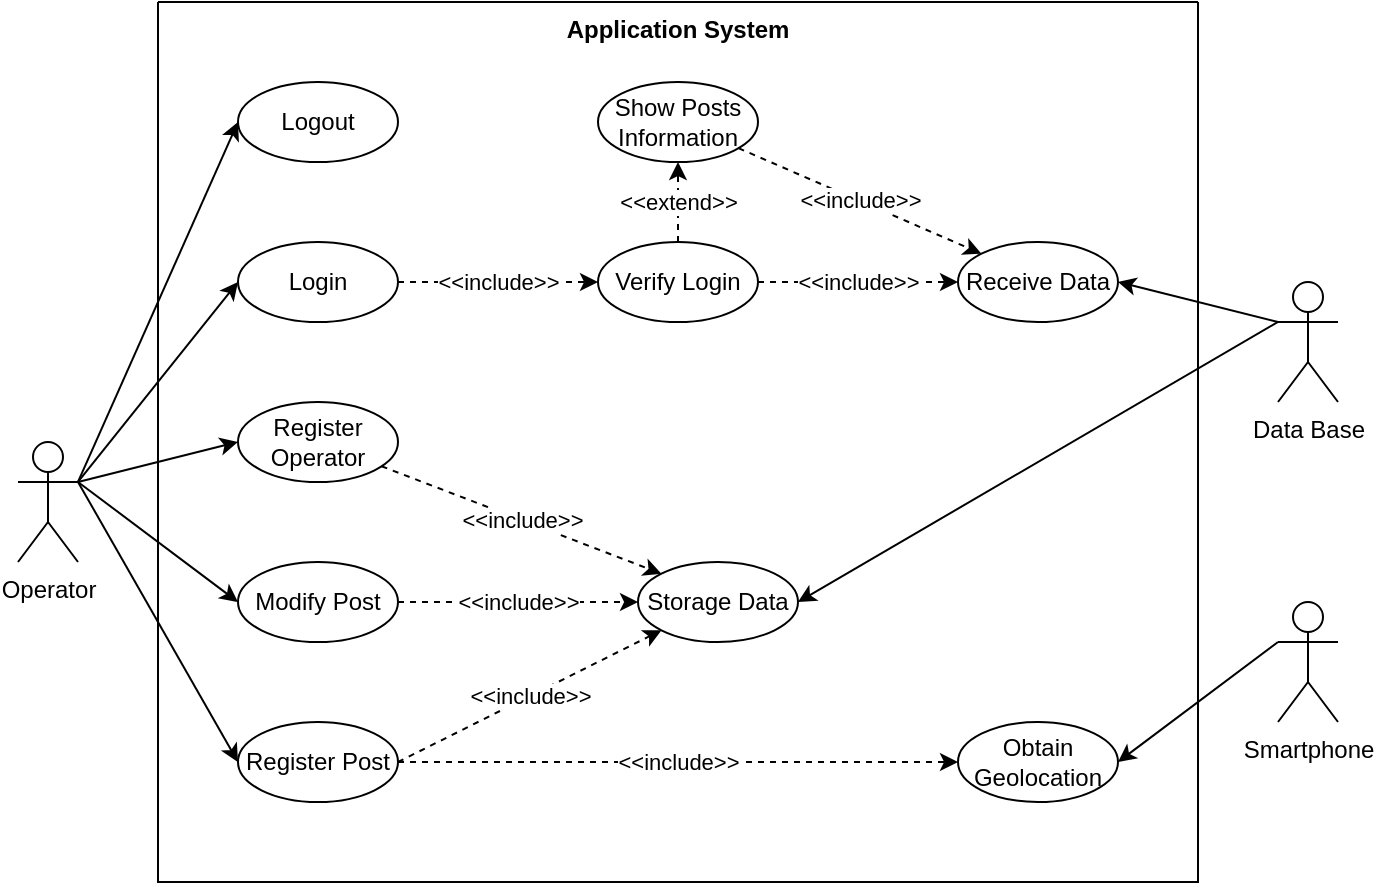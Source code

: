 <mxfile version="15.7.3" type="github" pages="4">
  <diagram id="smE5fnJAyVyCLhYMQo8Z" name="AppSystem_UseCases">
    <mxGraphModel dx="1422" dy="793" grid="1" gridSize="10" guides="1" tooltips="1" connect="1" arrows="1" fold="1" page="1" pageScale="1" pageWidth="827" pageHeight="1169" math="0" shadow="0">
      <root>
        <mxCell id="0" />
        <mxCell id="1" parent="0" />
        <mxCell id="Z5xYq3RRcm3EjHd7aSkA-1" value="Application System" style="swimlane;startSize=0;verticalAlign=top;" vertex="1" parent="1">
          <mxGeometry x="120" y="120" width="520" height="440" as="geometry" />
        </mxCell>
        <mxCell id="Z5xYq3RRcm3EjHd7aSkA-31" value="&amp;lt;&amp;lt;include&amp;gt;&amp;gt;" style="edgeStyle=none;rounded=0;orthogonalLoop=1;jettySize=auto;html=1;entryX=0;entryY=0.5;entryDx=0;entryDy=0;dashed=1;" edge="1" parent="Z5xYq3RRcm3EjHd7aSkA-1" source="Z5xYq3RRcm3EjHd7aSkA-7" target="Z5xYq3RRcm3EjHd7aSkA-28">
          <mxGeometry relative="1" as="geometry" />
        </mxCell>
        <mxCell id="Z5xYq3RRcm3EjHd7aSkA-7" value="Login" style="ellipse;whiteSpace=wrap;html=1;" vertex="1" parent="Z5xYq3RRcm3EjHd7aSkA-1">
          <mxGeometry x="40" y="120" width="80" height="40" as="geometry" />
        </mxCell>
        <mxCell id="Z5xYq3RRcm3EjHd7aSkA-8" value="Logout" style="ellipse;whiteSpace=wrap;html=1;" vertex="1" parent="Z5xYq3RRcm3EjHd7aSkA-1">
          <mxGeometry x="40" y="40" width="80" height="40" as="geometry" />
        </mxCell>
        <mxCell id="Z5xYq3RRcm3EjHd7aSkA-55" value="&amp;lt;&amp;lt;include&amp;gt;&amp;gt;" style="edgeStyle=none;rounded=0;orthogonalLoop=1;jettySize=auto;html=1;entryX=0;entryY=0;entryDx=0;entryDy=0;dashed=1;" edge="1" parent="Z5xYq3RRcm3EjHd7aSkA-1" source="Z5xYq3RRcm3EjHd7aSkA-9" target="Z5xYq3RRcm3EjHd7aSkA-23">
          <mxGeometry relative="1" as="geometry" />
        </mxCell>
        <mxCell id="Z5xYq3RRcm3EjHd7aSkA-9" value="Register Operator" style="ellipse;whiteSpace=wrap;html=1;" vertex="1" parent="Z5xYq3RRcm3EjHd7aSkA-1">
          <mxGeometry x="40" y="200" width="80" height="40" as="geometry" />
        </mxCell>
        <mxCell id="Z5xYq3RRcm3EjHd7aSkA-26" value="&amp;lt;&amp;lt;include&amp;gt;&amp;gt;" style="edgeStyle=none;rounded=0;orthogonalLoop=1;jettySize=auto;html=1;entryX=0;entryY=0.5;entryDx=0;entryDy=0;exitX=1;exitY=0.5;exitDx=0;exitDy=0;dashed=1;" edge="1" parent="Z5xYq3RRcm3EjHd7aSkA-1" source="Z5xYq3RRcm3EjHd7aSkA-17" target="Z5xYq3RRcm3EjHd7aSkA-23">
          <mxGeometry relative="1" as="geometry" />
        </mxCell>
        <mxCell id="Z5xYq3RRcm3EjHd7aSkA-17" value="&lt;div&gt;Modify Post&lt;br&gt;&lt;/div&gt;" style="ellipse;whiteSpace=wrap;html=1;" vertex="1" parent="Z5xYq3RRcm3EjHd7aSkA-1">
          <mxGeometry x="40" y="280" width="80" height="40" as="geometry" />
        </mxCell>
        <mxCell id="Z5xYq3RRcm3EjHd7aSkA-22" value="&amp;lt;&amp;lt;include&amp;gt;&amp;gt;" style="edgeStyle=none;rounded=0;orthogonalLoop=1;jettySize=auto;html=1;entryX=0;entryY=0.5;entryDx=0;entryDy=0;dashed=1;" edge="1" parent="Z5xYq3RRcm3EjHd7aSkA-1" source="Z5xYq3RRcm3EjHd7aSkA-18" target="Z5xYq3RRcm3EjHd7aSkA-20">
          <mxGeometry relative="1" as="geometry">
            <Array as="points">
              <mxPoint x="180" y="380" />
            </Array>
          </mxGeometry>
        </mxCell>
        <mxCell id="Z5xYq3RRcm3EjHd7aSkA-52" value="&amp;lt;&amp;lt;include&amp;gt;&amp;gt;" style="edgeStyle=none;rounded=0;orthogonalLoop=1;jettySize=auto;html=1;entryX=0;entryY=1;entryDx=0;entryDy=0;dashed=1;exitX=1;exitY=0.5;exitDx=0;exitDy=0;" edge="1" parent="Z5xYq3RRcm3EjHd7aSkA-1" source="Z5xYq3RRcm3EjHd7aSkA-18" target="Z5xYq3RRcm3EjHd7aSkA-23">
          <mxGeometry relative="1" as="geometry" />
        </mxCell>
        <mxCell id="Z5xYq3RRcm3EjHd7aSkA-18" value="&lt;div&gt;Register Post&lt;br&gt;&lt;/div&gt;" style="ellipse;whiteSpace=wrap;html=1;" vertex="1" parent="Z5xYq3RRcm3EjHd7aSkA-1">
          <mxGeometry x="40" y="360" width="80" height="40" as="geometry" />
        </mxCell>
        <mxCell id="Z5xYq3RRcm3EjHd7aSkA-20" value="Obtain Geolocation" style="ellipse;whiteSpace=wrap;html=1;" vertex="1" parent="Z5xYq3RRcm3EjHd7aSkA-1">
          <mxGeometry x="400" y="360" width="80" height="40" as="geometry" />
        </mxCell>
        <mxCell id="Z5xYq3RRcm3EjHd7aSkA-23" value="Storage Data" style="ellipse;whiteSpace=wrap;html=1;" vertex="1" parent="Z5xYq3RRcm3EjHd7aSkA-1">
          <mxGeometry x="240" y="280" width="80" height="40" as="geometry" />
        </mxCell>
        <mxCell id="Z5xYq3RRcm3EjHd7aSkA-33" value="&amp;lt;&amp;lt;extend&amp;gt;&amp;gt;" style="edgeStyle=none;rounded=0;orthogonalLoop=1;jettySize=auto;html=1;entryX=0.5;entryY=1;entryDx=0;entryDy=0;dashed=1;" edge="1" parent="Z5xYq3RRcm3EjHd7aSkA-1" source="Z5xYq3RRcm3EjHd7aSkA-28" target="Z5xYq3RRcm3EjHd7aSkA-32">
          <mxGeometry relative="1" as="geometry" />
        </mxCell>
        <mxCell id="Z5xYq3RRcm3EjHd7aSkA-28" value="Verify Login" style="ellipse;whiteSpace=wrap;html=1;" vertex="1" parent="Z5xYq3RRcm3EjHd7aSkA-1">
          <mxGeometry x="220" y="120" width="80" height="40" as="geometry" />
        </mxCell>
        <mxCell id="Z5xYq3RRcm3EjHd7aSkA-53" value="&amp;lt;&amp;lt;include&amp;gt;&amp;gt;" style="edgeStyle=none;rounded=0;orthogonalLoop=1;jettySize=auto;html=1;entryX=0;entryY=0;entryDx=0;entryDy=0;dashed=1;" edge="1" parent="Z5xYq3RRcm3EjHd7aSkA-1" source="Z5xYq3RRcm3EjHd7aSkA-32" target="Z5xYq3RRcm3EjHd7aSkA-34">
          <mxGeometry relative="1" as="geometry" />
        </mxCell>
        <mxCell id="Z5xYq3RRcm3EjHd7aSkA-32" value="Show Posts Information" style="ellipse;whiteSpace=wrap;html=1;" vertex="1" parent="Z5xYq3RRcm3EjHd7aSkA-1">
          <mxGeometry x="220" y="40" width="80" height="40" as="geometry" />
        </mxCell>
        <mxCell id="Z5xYq3RRcm3EjHd7aSkA-51" value="&amp;lt;&amp;lt;include&amp;gt;&amp;gt;" style="edgeStyle=none;rounded=0;orthogonalLoop=1;jettySize=auto;html=1;dashed=1;exitX=1;exitY=0.5;exitDx=0;exitDy=0;entryX=0;entryY=0.5;entryDx=0;entryDy=0;" edge="1" parent="Z5xYq3RRcm3EjHd7aSkA-1" source="Z5xYq3RRcm3EjHd7aSkA-28" target="Z5xYq3RRcm3EjHd7aSkA-34">
          <mxGeometry relative="1" as="geometry" />
        </mxCell>
        <mxCell id="Z5xYq3RRcm3EjHd7aSkA-34" value="Receive Data" style="ellipse;whiteSpace=wrap;html=1;" vertex="1" parent="Z5xYq3RRcm3EjHd7aSkA-1">
          <mxGeometry x="400" y="120" width="80" height="40" as="geometry" />
        </mxCell>
        <mxCell id="Z5xYq3RRcm3EjHd7aSkA-21" style="edgeStyle=none;rounded=0;orthogonalLoop=1;jettySize=auto;html=1;exitX=0;exitY=0.333;exitDx=0;exitDy=0;exitPerimeter=0;entryX=1;entryY=0.5;entryDx=0;entryDy=0;" edge="1" parent="1" source="Z5xYq3RRcm3EjHd7aSkA-2" target="Z5xYq3RRcm3EjHd7aSkA-20">
          <mxGeometry relative="1" as="geometry" />
        </mxCell>
        <mxCell id="Z5xYq3RRcm3EjHd7aSkA-2" value="Smartphone" style="shape=umlActor;verticalLabelPosition=bottom;verticalAlign=top;html=1;outlineConnect=0;" vertex="1" parent="1">
          <mxGeometry x="680" y="420" width="30" height="60" as="geometry" />
        </mxCell>
        <mxCell id="Z5xYq3RRcm3EjHd7aSkA-11" style="rounded=0;orthogonalLoop=1;jettySize=auto;html=1;exitX=1;exitY=0.333;exitDx=0;exitDy=0;exitPerimeter=0;entryX=0;entryY=0.5;entryDx=0;entryDy=0;" edge="1" parent="1" source="Z5xYq3RRcm3EjHd7aSkA-6" target="Z5xYq3RRcm3EjHd7aSkA-8">
          <mxGeometry relative="1" as="geometry" />
        </mxCell>
        <mxCell id="Z5xYq3RRcm3EjHd7aSkA-12" style="edgeStyle=none;rounded=0;orthogonalLoop=1;jettySize=auto;html=1;exitX=1;exitY=0.333;exitDx=0;exitDy=0;exitPerimeter=0;entryX=0;entryY=0.5;entryDx=0;entryDy=0;" edge="1" parent="1" source="Z5xYq3RRcm3EjHd7aSkA-6" target="Z5xYq3RRcm3EjHd7aSkA-9">
          <mxGeometry relative="1" as="geometry" />
        </mxCell>
        <mxCell id="Z5xYq3RRcm3EjHd7aSkA-13" style="edgeStyle=none;rounded=0;orthogonalLoop=1;jettySize=auto;html=1;exitX=1;exitY=0.333;exitDx=0;exitDy=0;exitPerimeter=0;entryX=0;entryY=0.5;entryDx=0;entryDy=0;" edge="1" parent="1" source="Z5xYq3RRcm3EjHd7aSkA-6" target="Z5xYq3RRcm3EjHd7aSkA-7">
          <mxGeometry relative="1" as="geometry" />
        </mxCell>
        <mxCell id="Z5xYq3RRcm3EjHd7aSkA-19" style="edgeStyle=none;rounded=0;orthogonalLoop=1;jettySize=auto;html=1;exitX=1;exitY=0.333;exitDx=0;exitDy=0;exitPerimeter=0;entryX=0;entryY=0.5;entryDx=0;entryDy=0;" edge="1" parent="1" source="Z5xYq3RRcm3EjHd7aSkA-6" target="Z5xYq3RRcm3EjHd7aSkA-18">
          <mxGeometry relative="1" as="geometry" />
        </mxCell>
        <mxCell id="Z5xYq3RRcm3EjHd7aSkA-24" style="edgeStyle=none;rounded=0;orthogonalLoop=1;jettySize=auto;html=1;exitX=1;exitY=0.333;exitDx=0;exitDy=0;exitPerimeter=0;entryX=0;entryY=0.5;entryDx=0;entryDy=0;" edge="1" parent="1" source="Z5xYq3RRcm3EjHd7aSkA-6" target="Z5xYq3RRcm3EjHd7aSkA-17">
          <mxGeometry relative="1" as="geometry" />
        </mxCell>
        <mxCell id="Z5xYq3RRcm3EjHd7aSkA-6" value="Operator" style="shape=umlActor;verticalLabelPosition=bottom;verticalAlign=top;html=1;outlineConnect=0;" vertex="1" parent="1">
          <mxGeometry x="50" y="340" width="30" height="60" as="geometry" />
        </mxCell>
        <mxCell id="Z5xYq3RRcm3EjHd7aSkA-25" style="edgeStyle=none;rounded=0;orthogonalLoop=1;jettySize=auto;html=1;exitX=0;exitY=0.333;exitDx=0;exitDy=0;exitPerimeter=0;entryX=1;entryY=0.5;entryDx=0;entryDy=0;" edge="1" parent="1" source="Z5xYq3RRcm3EjHd7aSkA-10" target="Z5xYq3RRcm3EjHd7aSkA-23">
          <mxGeometry relative="1" as="geometry" />
        </mxCell>
        <mxCell id="Z5xYq3RRcm3EjHd7aSkA-50" style="edgeStyle=none;rounded=0;orthogonalLoop=1;jettySize=auto;html=1;exitX=0;exitY=0.333;exitDx=0;exitDy=0;exitPerimeter=0;entryX=1;entryY=0.5;entryDx=0;entryDy=0;" edge="1" parent="1" source="Z5xYq3RRcm3EjHd7aSkA-10" target="Z5xYq3RRcm3EjHd7aSkA-34">
          <mxGeometry relative="1" as="geometry" />
        </mxCell>
        <mxCell id="Z5xYq3RRcm3EjHd7aSkA-10" value="Data Base" style="shape=umlActor;verticalLabelPosition=bottom;verticalAlign=top;html=1;outlineConnect=0;" vertex="1" parent="1">
          <mxGeometry x="680" y="260" width="30" height="60" as="geometry" />
        </mxCell>
      </root>
    </mxGraphModel>
  </diagram>
  <diagram name="WebSiteSys_UseCases" id="4FfJd1EmiULP9ebMevSI">
    <mxGraphModel dx="1422" dy="793" grid="1" gridSize="10" guides="1" tooltips="1" connect="1" arrows="1" fold="1" page="1" pageScale="1" pageWidth="827" pageHeight="1169" math="0" shadow="0">
      <root>
        <mxCell id="5bZJ5uvaay_0yBccqVm7-0" />
        <mxCell id="5bZJ5uvaay_0yBccqVm7-1" parent="5bZJ5uvaay_0yBccqVm7-0" />
        <mxCell id="5bZJ5uvaay_0yBccqVm7-2" value="Web Site System" style="swimlane;startSize=0;verticalAlign=top;" vertex="1" parent="5bZJ5uvaay_0yBccqVm7-1">
          <mxGeometry x="120" y="120" width="520" height="240" as="geometry" />
        </mxCell>
        <mxCell id="HWeHAJftkcvxa5E9LvG0-5" value="&amp;lt;&amp;lt;extend&amp;gt;&amp;gt;" style="edgeStyle=none;rounded=0;orthogonalLoop=1;jettySize=auto;html=1;entryX=0;entryY=0.5;entryDx=0;entryDy=0;dashed=1;" edge="1" parent="5bZJ5uvaay_0yBccqVm7-2" source="5bZJ5uvaay_0yBccqVm7-12" target="HWeHAJftkcvxa5E9LvG0-4">
          <mxGeometry relative="1" as="geometry" />
        </mxCell>
        <mxCell id="5bZJ5uvaay_0yBccqVm7-12" value="Insert Location" style="ellipse;whiteSpace=wrap;html=1;" vertex="1" parent="5bZJ5uvaay_0yBccqVm7-2">
          <mxGeometry x="40" y="40" width="80" height="40" as="geometry" />
        </mxCell>
        <mxCell id="lhICtqO1B-pOkqbgifs4-3" value="&amp;lt;&amp;lt;extend&amp;gt;&amp;gt;" style="edgeStyle=none;rounded=0;orthogonalLoop=1;jettySize=auto;html=1;entryX=1;entryY=1;entryDx=0;entryDy=0;dashed=1;" edge="1" parent="5bZJ5uvaay_0yBccqVm7-2" source="5bZJ5uvaay_0yBccqVm7-13" target="HWeHAJftkcvxa5E9LvG0-4">
          <mxGeometry relative="1" as="geometry" />
        </mxCell>
        <mxCell id="5bZJ5uvaay_0yBccqVm7-13" value="Obtain Geolocation" style="ellipse;whiteSpace=wrap;html=1;" vertex="1" parent="5bZJ5uvaay_0yBccqVm7-2">
          <mxGeometry x="400" y="160" width="80" height="40" as="geometry" />
        </mxCell>
        <mxCell id="5bZJ5uvaay_0yBccqVm7-20" value="Receive Data" style="ellipse;whiteSpace=wrap;html=1;" vertex="1" parent="5bZJ5uvaay_0yBccqVm7-2">
          <mxGeometry x="400" y="40" width="80" height="40" as="geometry" />
        </mxCell>
        <mxCell id="HWeHAJftkcvxa5E9LvG0-6" value="&amp;lt;&amp;lt;include&amp;gt;&amp;gt;" style="edgeStyle=none;rounded=0;orthogonalLoop=1;jettySize=auto;html=1;entryX=0;entryY=0.5;entryDx=0;entryDy=0;dashed=1;" edge="1" parent="5bZJ5uvaay_0yBccqVm7-2" source="HWeHAJftkcvxa5E9LvG0-4" target="5bZJ5uvaay_0yBccqVm7-20">
          <mxGeometry relative="1" as="geometry" />
        </mxCell>
        <mxCell id="HWeHAJftkcvxa5E9LvG0-4" value="Display Parking Spots" style="ellipse;whiteSpace=wrap;html=1;" vertex="1" parent="5bZJ5uvaay_0yBccqVm7-2">
          <mxGeometry x="220" y="40" width="80" height="40" as="geometry" />
        </mxCell>
        <mxCell id="lhICtqO1B-pOkqbgifs4-2" value="&amp;lt;&amp;lt;extend&amp;gt;&amp;gt;" style="edgeStyle=none;rounded=0;orthogonalLoop=1;jettySize=auto;html=1;entryX=0;entryY=0.5;entryDx=0;entryDy=0;dashed=1;" edge="1" parent="5bZJ5uvaay_0yBccqVm7-2" source="lhICtqO1B-pOkqbgifs4-0" target="5bZJ5uvaay_0yBccqVm7-13">
          <mxGeometry relative="1" as="geometry" />
        </mxCell>
        <mxCell id="lhICtqO1B-pOkqbgifs4-0" value="Accept Location Access" style="ellipse;whiteSpace=wrap;html=1;" vertex="1" parent="5bZJ5uvaay_0yBccqVm7-2">
          <mxGeometry x="40" y="160" width="90" height="50" as="geometry" />
        </mxCell>
        <mxCell id="5bZJ5uvaay_0yBccqVm7-21" style="edgeStyle=none;rounded=0;orthogonalLoop=1;jettySize=auto;html=1;exitX=0;exitY=0.333;exitDx=0;exitDy=0;exitPerimeter=0;entryX=1;entryY=0.5;entryDx=0;entryDy=0;" edge="1" parent="5bZJ5uvaay_0yBccqVm7-1" source="5bZJ5uvaay_0yBccqVm7-22" target="5bZJ5uvaay_0yBccqVm7-13">
          <mxGeometry relative="1" as="geometry" />
        </mxCell>
        <mxCell id="5bZJ5uvaay_0yBccqVm7-22" value="Smartphone" style="shape=umlActor;verticalLabelPosition=bottom;verticalAlign=top;html=1;outlineConnect=0;" vertex="1" parent="5bZJ5uvaay_0yBccqVm7-1">
          <mxGeometry x="680" y="280" width="30" height="60" as="geometry" />
        </mxCell>
        <mxCell id="5bZJ5uvaay_0yBccqVm7-26" style="edgeStyle=none;rounded=0;orthogonalLoop=1;jettySize=auto;html=1;exitX=1;exitY=0.333;exitDx=0;exitDy=0;exitPerimeter=0;entryX=0;entryY=0.5;entryDx=0;entryDy=0;" edge="1" parent="5bZJ5uvaay_0yBccqVm7-1" source="5bZJ5uvaay_0yBccqVm7-28" target="5bZJ5uvaay_0yBccqVm7-12">
          <mxGeometry relative="1" as="geometry" />
        </mxCell>
        <mxCell id="lhICtqO1B-pOkqbgifs4-1" style="edgeStyle=none;rounded=0;orthogonalLoop=1;jettySize=auto;html=1;entryX=0;entryY=0.5;entryDx=0;entryDy=0;exitX=1;exitY=0.333;exitDx=0;exitDy=0;exitPerimeter=0;" edge="1" parent="5bZJ5uvaay_0yBccqVm7-1" source="5bZJ5uvaay_0yBccqVm7-28" target="lhICtqO1B-pOkqbgifs4-0">
          <mxGeometry relative="1" as="geometry" />
        </mxCell>
        <mxCell id="5bZJ5uvaay_0yBccqVm7-28" value="User" style="shape=umlActor;verticalLabelPosition=bottom;verticalAlign=top;html=1;outlineConnect=0;" vertex="1" parent="5bZJ5uvaay_0yBccqVm7-1">
          <mxGeometry x="50" y="220" width="30" height="60" as="geometry" />
        </mxCell>
        <mxCell id="5bZJ5uvaay_0yBccqVm7-30" style="edgeStyle=none;rounded=0;orthogonalLoop=1;jettySize=auto;html=1;exitX=0;exitY=0.333;exitDx=0;exitDy=0;exitPerimeter=0;entryX=1;entryY=0.5;entryDx=0;entryDy=0;" edge="1" parent="5bZJ5uvaay_0yBccqVm7-1" source="5bZJ5uvaay_0yBccqVm7-31" target="5bZJ5uvaay_0yBccqVm7-20">
          <mxGeometry relative="1" as="geometry" />
        </mxCell>
        <mxCell id="5bZJ5uvaay_0yBccqVm7-31" value="Data Base" style="shape=umlActor;verticalLabelPosition=bottom;verticalAlign=top;html=1;outlineConnect=0;" vertex="1" parent="5bZJ5uvaay_0yBccqVm7-1">
          <mxGeometry x="680" y="160" width="30" height="60" as="geometry" />
        </mxCell>
      </root>
    </mxGraphModel>
  </diagram>
  <diagram id="OCFw99Fu_aBWrZGg2Cmg" name="AppSystem_Flowchart">
    <mxGraphModel dx="1185" dy="661" grid="1" gridSize="10" guides="1" tooltips="1" connect="1" arrows="1" fold="1" page="1" pageScale="1" pageWidth="827" pageHeight="1169" math="0" shadow="0">
      <root>
        <mxCell id="kFAHCopUlWE3aFs84oHL-0" />
        <mxCell id="kFAHCopUlWE3aFs84oHL-1" parent="kFAHCopUlWE3aFs84oHL-0" />
        <mxCell id="qKz6rHFTW4mGTRxI2GKe-0" style="edgeStyle=orthogonalEdgeStyle;rounded=0;orthogonalLoop=1;jettySize=auto;html=1;entryX=0.5;entryY=0;entryDx=0;entryDy=0;strokeWidth=1;" edge="1" parent="kFAHCopUlWE3aFs84oHL-1" source="kFAHCopUlWE3aFs84oHL-2" target="FcJ4UmkGHhbU9HNVWjmT-6">
          <mxGeometry relative="1" as="geometry" />
        </mxCell>
        <mxCell id="kFAHCopUlWE3aFs84oHL-2" value="" style="strokeWidth=2;html=1;shape=mxgraph.flowchart.start_2;whiteSpace=wrap;align=center;verticalAlign=top;" vertex="1" parent="kFAHCopUlWE3aFs84oHL-1">
          <mxGeometry x="400" y="40" width="40" height="40" as="geometry" />
        </mxCell>
        <mxCell id="6r2pijpvhr34EdALcpbM-3" style="edgeStyle=none;rounded=0;orthogonalLoop=1;jettySize=auto;html=1;exitX=0.5;exitY=1;exitDx=0;exitDy=0;strokeWidth=1;" edge="1" parent="kFAHCopUlWE3aFs84oHL-1" source="FcJ4UmkGHhbU9HNVWjmT-6">
          <mxGeometry relative="1" as="geometry">
            <mxPoint x="420" y="190" as="targetPoint" />
            <mxPoint x="420" y="160" as="sourcePoint" />
          </mxGeometry>
        </mxCell>
        <mxCell id="6r2pijpvhr34EdALcpbM-5" value="Login" style="edgeStyle=none;rounded=0;orthogonalLoop=1;jettySize=auto;html=1;strokeWidth=1;entryX=0.5;entryY=0;entryDx=0;entryDy=0;verticalAlign=middle;" edge="1" parent="kFAHCopUlWE3aFs84oHL-1" target="FcJ4UmkGHhbU9HNVWjmT-9">
          <mxGeometry y="21" relative="1" as="geometry">
            <mxPoint x="560.72" y="241.04" as="targetPoint" />
            <mxPoint x="559.48" y="200" as="sourcePoint" />
            <mxPoint as="offset" />
          </mxGeometry>
        </mxCell>
        <mxCell id="6r2pijpvhr34EdALcpbM-9" value="Invalid Login" style="edgeStyle=orthogonalEdgeStyle;rounded=0;orthogonalLoop=1;jettySize=auto;html=1;exitX=0;exitY=0.5;exitDx=0;exitDy=0;strokeWidth=1;curved=1;entryX=0.25;entryY=0;entryDx=0;entryDy=0;" edge="1" parent="kFAHCopUlWE3aFs84oHL-1" source="FcJ4UmkGHhbU9HNVWjmT-9" target="FcJ4UmkGHhbU9HNVWjmT-9">
          <mxGeometry x="-0.263" y="35" relative="1" as="geometry">
            <mxPoint x="538.48" y="240" as="targetPoint" />
            <mxPoint x="514.48" y="260" as="sourcePoint" />
            <Array as="points">
              <mxPoint x="484.98" y="260" />
              <mxPoint x="484.98" y="210" />
              <mxPoint x="536.98" y="210" />
            </Array>
            <mxPoint as="offset" />
          </mxGeometry>
        </mxCell>
        <mxCell id="6r2pijpvhr34EdALcpbM-6" value="" style="shape=link;html=1;rounded=0;strokeWidth=1;width=8.667;" edge="1" parent="kFAHCopUlWE3aFs84oHL-1">
          <mxGeometry width="100" relative="1" as="geometry">
            <mxPoint x="280" y="195" as="sourcePoint" />
            <mxPoint x="600" y="195" as="targetPoint" />
          </mxGeometry>
        </mxCell>
        <mxCell id="FcJ4UmkGHhbU9HNVWjmT-6" value="System Configuration" style="verticalLabelPosition=middle;verticalAlign=middle;html=1;shape=process;whiteSpace=wrap;rounded=1;size=0.086;arcSize=6;fillColor=none;labelPosition=center;align=center;" vertex="1" parent="kFAHCopUlWE3aFs84oHL-1">
          <mxGeometry x="347.5" y="120" width="145" height="40" as="geometry" />
        </mxCell>
        <mxCell id="FcJ4UmkGHhbU9HNVWjmT-12" value="&lt;div&gt;Successful Login&lt;/div&gt;" style="edgeStyle=orthogonalEdgeStyle;curved=1;rounded=0;orthogonalLoop=1;jettySize=auto;html=1;entryX=0.5;entryY=0;entryDx=0;entryDy=0;strokeWidth=1;exitX=0.5;exitY=1;exitDx=0;exitDy=0;" edge="1" parent="kFAHCopUlWE3aFs84oHL-1" source="FcJ4UmkGHhbU9HNVWjmT-9" target="FcJ4UmkGHhbU9HNVWjmT-11">
          <mxGeometry y="51" relative="1" as="geometry">
            <mxPoint x="567.5" y="280" as="sourcePoint" />
            <mxPoint x="567.5" y="320" as="targetPoint" />
            <mxPoint as="offset" />
          </mxGeometry>
        </mxCell>
        <mxCell id="FcJ4UmkGHhbU9HNVWjmT-9" value="&lt;div&gt;Login&lt;/div&gt;" style="verticalLabelPosition=middle;verticalAlign=middle;html=1;shape=process;whiteSpace=wrap;rounded=1;size=0.086;arcSize=6;fillColor=none;labelPosition=center;align=center;" vertex="1" parent="kFAHCopUlWE3aFs84oHL-1">
          <mxGeometry x="514.48" y="240" width="90" height="40" as="geometry" />
        </mxCell>
        <mxCell id="o-Xg6d7DhyHQ84LFF3CI-2" style="edgeStyle=orthogonalEdgeStyle;rounded=0;orthogonalLoop=1;jettySize=auto;html=1;strokeWidth=1;verticalAlign=middle;" edge="1" parent="kFAHCopUlWE3aFs84oHL-1" source="FcJ4UmkGHhbU9HNVWjmT-11">
          <mxGeometry relative="1" as="geometry">
            <mxPoint x="559.48" y="390" as="targetPoint" />
          </mxGeometry>
        </mxCell>
        <mxCell id="FcJ4UmkGHhbU9HNVWjmT-11" value="Show Posts Information" style="verticalLabelPosition=middle;verticalAlign=middle;html=1;shape=process;whiteSpace=wrap;rounded=1;size=0.086;arcSize=6;fillColor=none;labelPosition=center;align=center;" vertex="1" parent="kFAHCopUlWE3aFs84oHL-1">
          <mxGeometry x="514.48" y="320" width="90" height="40" as="geometry" />
        </mxCell>
        <mxCell id="FcJ4UmkGHhbU9HNVWjmT-14" value="&lt;div&gt;Operator &lt;br&gt;&lt;/div&gt;&lt;div&gt;Registered&lt;/div&gt;" style="edgeStyle=orthogonalEdgeStyle;rounded=0;orthogonalLoop=1;jettySize=auto;html=1;strokeWidth=1;exitX=0.5;exitY=1;exitDx=0;exitDy=0;" edge="1" parent="kFAHCopUlWE3aFs84oHL-1" source="FcJ4UmkGHhbU9HNVWjmT-15">
          <mxGeometry x="-0.625" y="-20" relative="1" as="geometry">
            <mxPoint x="325" y="280" as="sourcePoint" />
            <mxPoint x="325" y="190" as="targetPoint" />
            <Array as="points">
              <mxPoint x="325" y="320" />
              <mxPoint x="240" y="320" />
              <mxPoint x="240" y="160" />
              <mxPoint x="325" y="160" />
              <mxPoint x="325" y="190" />
            </Array>
            <mxPoint as="offset" />
          </mxGeometry>
        </mxCell>
        <mxCell id="FcJ4UmkGHhbU9HNVWjmT-17" value="Register" style="edgeStyle=orthogonalEdgeStyle;curved=1;rounded=0;orthogonalLoop=1;jettySize=auto;html=1;strokeWidth=1;verticalAlign=middle;" edge="1" parent="kFAHCopUlWE3aFs84oHL-1" target="FcJ4UmkGHhbU9HNVWjmT-15">
          <mxGeometry y="-25" relative="1" as="geometry">
            <mxPoint x="325" y="200" as="sourcePoint" />
            <mxPoint as="offset" />
          </mxGeometry>
        </mxCell>
        <mxCell id="FcJ4UmkGHhbU9HNVWjmT-15" value="Register Operator" style="verticalLabelPosition=middle;verticalAlign=middle;html=1;shape=process;whiteSpace=wrap;rounded=1;size=0.086;arcSize=6;fillColor=none;labelPosition=center;align=center;" vertex="1" parent="kFAHCopUlWE3aFs84oHL-1">
          <mxGeometry x="280" y="240" width="90" height="40" as="geometry" />
        </mxCell>
        <mxCell id="qKz6rHFTW4mGTRxI2GKe-1" value="" style="shape=link;html=1;rounded=0;strokeWidth=1;width=8.667;" edge="1" parent="kFAHCopUlWE3aFs84oHL-1">
          <mxGeometry width="100" relative="1" as="geometry">
            <mxPoint x="320" y="396" as="sourcePoint" />
            <mxPoint x="800" y="396" as="targetPoint" />
          </mxGeometry>
        </mxCell>
        <mxCell id="o-Xg6d7DhyHQ84LFF3CI-3" value="Register Post" style="edgeStyle=orthogonalEdgeStyle;rounded=0;orthogonalLoop=1;jettySize=auto;html=1;strokeWidth=1;verticalAlign=middle;entryX=0.5;entryY=0;entryDx=0;entryDy=0;" edge="1" parent="kFAHCopUlWE3aFs84oHL-1" target="o-Xg6d7DhyHQ84LFF3CI-1">
          <mxGeometry y="35" relative="1" as="geometry">
            <mxPoint x="365" y="400" as="sourcePoint" />
            <mxPoint as="offset" />
          </mxGeometry>
        </mxCell>
        <mxCell id="NqCkrAAovr8_RNabCgoQ-0" value="&lt;div&gt;Post Registered&lt;/div&gt;" style="edgeStyle=orthogonalEdgeStyle;rounded=0;orthogonalLoop=1;jettySize=auto;html=1;strokeWidth=1;verticalAlign=middle;exitX=0.5;exitY=1;exitDx=0;exitDy=0;entryX=0.5;entryY=0;entryDx=0;entryDy=0;entryPerimeter=0;" edge="1" parent="kFAHCopUlWE3aFs84oHL-1" source="o-Xg6d7DhyHQ84LFF3CI-1" target="85EwHDn-hXENK2C40TPa-0">
          <mxGeometry y="45" relative="1" as="geometry">
            <mxPoint x="365" y="520" as="targetPoint" />
            <Array as="points" />
            <mxPoint as="offset" />
          </mxGeometry>
        </mxCell>
        <mxCell id="o-Xg6d7DhyHQ84LFF3CI-1" value="Register Post" style="verticalLabelPosition=middle;verticalAlign=middle;html=1;shape=process;whiteSpace=wrap;rounded=1;size=0.086;arcSize=6;fillColor=none;labelPosition=center;align=center;" vertex="1" parent="kFAHCopUlWE3aFs84oHL-1">
          <mxGeometry x="320" y="440" width="90" height="40" as="geometry" />
        </mxCell>
        <mxCell id="85EwHDn-hXENK2C40TPa-3" value="Modify Post" style="edgeStyle=orthogonalEdgeStyle;rounded=0;orthogonalLoop=1;jettySize=auto;html=1;strokeWidth=1;verticalAlign=middle;" edge="1" parent="kFAHCopUlWE3aFs84oHL-1" target="NqCkrAAovr8_RNabCgoQ-1">
          <mxGeometry y="31" relative="1" as="geometry">
            <mxPoint x="559.48" y="400" as="sourcePoint" />
            <mxPoint as="offset" />
          </mxGeometry>
        </mxCell>
        <mxCell id="85EwHDn-hXENK2C40TPa-5" value="Post Modified" style="edgeStyle=orthogonalEdgeStyle;rounded=0;orthogonalLoop=1;jettySize=auto;html=1;entryX=0.5;entryY=0;entryDx=0;entryDy=0;entryPerimeter=0;strokeWidth=1;verticalAlign=middle;" edge="1" parent="kFAHCopUlWE3aFs84oHL-1" source="NqCkrAAovr8_RNabCgoQ-1" target="85EwHDn-hXENK2C40TPa-4">
          <mxGeometry y="41" relative="1" as="geometry">
            <mxPoint as="offset" />
          </mxGeometry>
        </mxCell>
        <mxCell id="NqCkrAAovr8_RNabCgoQ-1" value="Modify Post" style="verticalLabelPosition=middle;verticalAlign=middle;html=1;shape=process;whiteSpace=wrap;rounded=1;size=0.086;arcSize=6;fillColor=none;labelPosition=center;align=center;" vertex="1" parent="kFAHCopUlWE3aFs84oHL-1">
          <mxGeometry x="514.48" y="440" width="90" height="40" as="geometry" />
        </mxCell>
        <mxCell id="85EwHDn-hXENK2C40TPa-0" value="A" style="verticalLabelPosition=middle;verticalAlign=middle;html=1;shape=mxgraph.flowchart.on-page_reference;fillColor=none;labelPosition=center;align=center;" vertex="1" parent="kFAHCopUlWE3aFs84oHL-1">
          <mxGeometry x="345" y="520" width="40" height="40" as="geometry" />
        </mxCell>
        <mxCell id="85EwHDn-hXENK2C40TPa-2" style="edgeStyle=orthogonalEdgeStyle;rounded=0;orthogonalLoop=1;jettySize=auto;html=1;strokeWidth=1;verticalAlign=middle;" edge="1" parent="kFAHCopUlWE3aFs84oHL-1" source="85EwHDn-hXENK2C40TPa-1">
          <mxGeometry relative="1" as="geometry">
            <mxPoint x="560" y="300.0" as="targetPoint" />
          </mxGeometry>
        </mxCell>
        <mxCell id="85EwHDn-hXENK2C40TPa-1" value="A" style="verticalLabelPosition=middle;verticalAlign=middle;html=1;shape=mxgraph.flowchart.on-page_reference;fillColor=none;labelPosition=center;align=center;" vertex="1" parent="kFAHCopUlWE3aFs84oHL-1">
          <mxGeometry x="440" y="280" width="40" height="40" as="geometry" />
        </mxCell>
        <mxCell id="85EwHDn-hXENK2C40TPa-4" value="A" style="verticalLabelPosition=middle;verticalAlign=middle;html=1;shape=mxgraph.flowchart.on-page_reference;fillColor=none;labelPosition=center;align=center;" vertex="1" parent="kFAHCopUlWE3aFs84oHL-1">
          <mxGeometry x="539.48" y="520" width="40" height="40" as="geometry" />
        </mxCell>
        <mxCell id="85EwHDn-hXENK2C40TPa-7" value="Logout" style="edgeStyle=orthogonalEdgeStyle;rounded=0;orthogonalLoop=1;jettySize=auto;html=1;strokeWidth=1;verticalAlign=middle;" edge="1" parent="kFAHCopUlWE3aFs84oHL-1" target="85EwHDn-hXENK2C40TPa-6">
          <mxGeometry y="25" relative="1" as="geometry">
            <mxPoint x="755" y="400" as="sourcePoint" />
            <mxPoint as="offset" />
          </mxGeometry>
        </mxCell>
        <mxCell id="85EwHDn-hXENK2C40TPa-10" style="edgeStyle=orthogonalEdgeStyle;rounded=0;orthogonalLoop=1;jettySize=auto;html=1;entryX=0.5;entryY=0;entryDx=0;entryDy=0;entryPerimeter=0;strokeWidth=1;verticalAlign=middle;" edge="1" parent="kFAHCopUlWE3aFs84oHL-1" source="85EwHDn-hXENK2C40TPa-6" target="85EwHDn-hXENK2C40TPa-8">
          <mxGeometry relative="1" as="geometry" />
        </mxCell>
        <mxCell id="85EwHDn-hXENK2C40TPa-6" value="Logout" style="verticalLabelPosition=middle;verticalAlign=middle;html=1;shape=process;whiteSpace=wrap;rounded=1;size=0.086;arcSize=6;fillColor=none;labelPosition=center;align=center;" vertex="1" parent="kFAHCopUlWE3aFs84oHL-1">
          <mxGeometry x="710" y="440" width="90" height="40" as="geometry" />
        </mxCell>
        <mxCell id="85EwHDn-hXENK2C40TPa-8" value="END" style="strokeWidth=2;html=1;shape=mxgraph.flowchart.terminator;whiteSpace=wrap;fillColor=none;align=center;verticalAlign=middle;" vertex="1" parent="kFAHCopUlWE3aFs84oHL-1">
          <mxGeometry x="710" y="520" width="90" height="40" as="geometry" />
        </mxCell>
      </root>
    </mxGraphModel>
  </diagram>
  <diagram name="WebSite_Flowchart" id="1ayb_BJJMKkTYPtI-sKL">
    <mxGraphModel dx="1422" dy="793" grid="1" gridSize="10" guides="1" tooltips="1" connect="1" arrows="1" fold="1" page="1" pageScale="1" pageWidth="827" pageHeight="1169" math="0" shadow="0">
      <root>
        <mxCell id="fxeLt2PDO6SFIFV0pFWX-0" />
        <mxCell id="fxeLt2PDO6SFIFV0pFWX-1" parent="fxeLt2PDO6SFIFV0pFWX-0" />
        <mxCell id="fxeLt2PDO6SFIFV0pFWX-2" style="edgeStyle=orthogonalEdgeStyle;rounded=0;orthogonalLoop=1;jettySize=auto;html=1;entryX=0.5;entryY=0;entryDx=0;entryDy=0;strokeWidth=1;" edge="1" parent="fxeLt2PDO6SFIFV0pFWX-1" source="fxeLt2PDO6SFIFV0pFWX-3" target="fxeLt2PDO6SFIFV0pFWX-8">
          <mxGeometry relative="1" as="geometry" />
        </mxCell>
        <mxCell id="fxeLt2PDO6SFIFV0pFWX-3" value="" style="strokeWidth=2;html=1;shape=mxgraph.flowchart.start_2;whiteSpace=wrap;align=center;verticalAlign=top;" vertex="1" parent="fxeLt2PDO6SFIFV0pFWX-1">
          <mxGeometry x="400" y="40" width="40" height="40" as="geometry" />
        </mxCell>
        <mxCell id="bABfZ5KSR_ARfo-jGFOm-1" style="edgeStyle=orthogonalEdgeStyle;rounded=0;orthogonalLoop=1;jettySize=auto;html=1;entryX=0.5;entryY=0;entryDx=0;entryDy=0;entryPerimeter=0;strokeWidth=1;verticalAlign=middle;" edge="1" parent="fxeLt2PDO6SFIFV0pFWX-1" source="fxeLt2PDO6SFIFV0pFWX-8" target="bABfZ5KSR_ARfo-jGFOm-0">
          <mxGeometry relative="1" as="geometry" />
        </mxCell>
        <mxCell id="fxeLt2PDO6SFIFV0pFWX-8" value="System Configuration" style="verticalLabelPosition=middle;verticalAlign=middle;html=1;shape=process;whiteSpace=wrap;rounded=1;size=0.086;arcSize=6;fillColor=none;labelPosition=center;align=center;" vertex="1" parent="fxeLt2PDO6SFIFV0pFWX-1">
          <mxGeometry x="347.5" y="120" width="145" height="40" as="geometry" />
        </mxCell>
        <mxCell id="bABfZ5KSR_ARfo-jGFOm-2" value="Yes" style="edgeStyle=orthogonalEdgeStyle;rounded=0;orthogonalLoop=1;jettySize=auto;html=1;strokeWidth=1;verticalAlign=middle;" edge="1" parent="fxeLt2PDO6SFIFV0pFWX-1" source="bABfZ5KSR_ARfo-jGFOm-0" target="rBYO_LJDjtLjBQALx_wB-2">
          <mxGeometry x="-0.826" y="-10" relative="1" as="geometry">
            <mxPoint x="420" y="440" as="targetPoint" />
            <Array as="points">
              <mxPoint x="290" y="250" />
              <mxPoint x="290" y="400" />
              <mxPoint x="420" y="400" />
            </Array>
            <mxPoint as="offset" />
          </mxGeometry>
        </mxCell>
        <mxCell id="bABfZ5KSR_ARfo-jGFOm-3" value="No" style="edgeStyle=orthogonalEdgeStyle;rounded=0;orthogonalLoop=1;jettySize=auto;html=1;strokeWidth=1;verticalAlign=middle;entryX=0.5;entryY=0;entryDx=0;entryDy=0;bendable=1;exitX=1;exitY=0.5;exitDx=0;exitDy=0;exitPerimeter=0;" edge="1" parent="fxeLt2PDO6SFIFV0pFWX-1" source="bABfZ5KSR_ARfo-jGFOm-0" target="PTSw33NLbifbEQkw_JY2-0">
          <mxGeometry x="-0.826" y="10" relative="1" as="geometry">
            <mxPoint x="664" y="281" as="targetPoint" />
            <mxPoint x="464" y="250" as="sourcePoint" />
            <Array as="points">
              <mxPoint x="599" y="250" />
            </Array>
            <mxPoint as="offset" />
          </mxGeometry>
        </mxCell>
        <mxCell id="bABfZ5KSR_ARfo-jGFOm-0" value="Accept Location Access?" style="strokeWidth=2;html=1;shape=mxgraph.flowchart.decision;whiteSpace=wrap;fillColor=none;align=center;verticalAlign=middle;" vertex="1" parent="fxeLt2PDO6SFIFV0pFWX-1">
          <mxGeometry x="360" y="200" width="120" height="100" as="geometry" />
        </mxCell>
        <mxCell id="YDjZGpQ12eDDHxPqJp9n-3" style="edgeStyle=orthogonalEdgeStyle;rounded=0;orthogonalLoop=1;jettySize=auto;html=1;strokeWidth=1;verticalAlign=middle;" edge="1" parent="fxeLt2PDO6SFIFV0pFWX-1" source="PTSw33NLbifbEQkw_JY2-0">
          <mxGeometry relative="1" as="geometry">
            <mxPoint x="420" y="400" as="targetPoint" />
            <Array as="points">
              <mxPoint x="599" y="400" />
            </Array>
          </mxGeometry>
        </mxCell>
        <mxCell id="PTSw33NLbifbEQkw_JY2-0" value="Ask and Find Location" style="verticalLabelPosition=middle;verticalAlign=middle;html=1;shape=process;whiteSpace=wrap;rounded=1;size=0.1;arcSize=6;fillColor=none;labelPosition=center;align=center;" vertex="1" parent="fxeLt2PDO6SFIFV0pFWX-1">
          <mxGeometry x="524" y="290" width="150" height="60" as="geometry" />
        </mxCell>
        <mxCell id="rBYO_LJDjtLjBQALx_wB-0" value="Invalid Location" style="edgeStyle=orthogonalEdgeStyle;rounded=0;orthogonalLoop=1;jettySize=auto;exitX=1;exitY=0.5;exitDx=0;exitDy=0;strokeWidth=1;curved=1;entryX=0.75;entryY=0;entryDx=0;entryDy=0;html=1;bendable=1;" edge="1" parent="fxeLt2PDO6SFIFV0pFWX-1" source="PTSw33NLbifbEQkw_JY2-0" target="PTSw33NLbifbEQkw_JY2-0">
          <mxGeometry x="0.074" y="-10" relative="1" as="geometry">
            <mxPoint x="688.48" y="300.0" as="targetPoint" />
            <mxPoint x="710.98" y="280.0" as="sourcePoint" />
            <Array as="points">
              <mxPoint x="711" y="320" />
              <mxPoint x="711" y="250" />
              <mxPoint x="637" y="250" />
            </Array>
            <mxPoint as="offset" />
          </mxGeometry>
        </mxCell>
        <mxCell id="YDjZGpQ12eDDHxPqJp9n-5" style="edgeStyle=orthogonalEdgeStyle;rounded=0;orthogonalLoop=1;jettySize=auto;html=1;entryX=0.5;entryY=0;entryDx=0;entryDy=0;entryPerimeter=0;strokeWidth=1;verticalAlign=middle;" edge="1" parent="fxeLt2PDO6SFIFV0pFWX-1" source="rBYO_LJDjtLjBQALx_wB-2" target="YDjZGpQ12eDDHxPqJp9n-4">
          <mxGeometry relative="1" as="geometry" />
        </mxCell>
        <mxCell id="rBYO_LJDjtLjBQALx_wB-2" value="Display Parking Spots" style="verticalLabelPosition=middle;verticalAlign=middle;html=1;shape=process;whiteSpace=wrap;rounded=1;size=0.088;arcSize=6;fillColor=none;labelPosition=center;align=center;" vertex="1" parent="fxeLt2PDO6SFIFV0pFWX-1">
          <mxGeometry x="335" y="440" width="170" height="40" as="geometry" />
        </mxCell>
        <mxCell id="YDjZGpQ12eDDHxPqJp9n-4" value="END" style="strokeWidth=2;html=1;shape=mxgraph.flowchart.terminator;whiteSpace=wrap;fillColor=none;align=center;verticalAlign=middle;" vertex="1" parent="fxeLt2PDO6SFIFV0pFWX-1">
          <mxGeometry x="385" y="520" width="70" height="40" as="geometry" />
        </mxCell>
      </root>
    </mxGraphModel>
  </diagram>
</mxfile>
